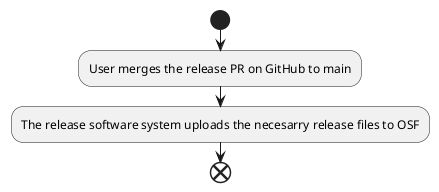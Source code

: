 @startuml Merging a release

start

:User merges the release PR on GitHub to main;

:The release software system uploads the necesarry release files to OSF;

end

@enduml